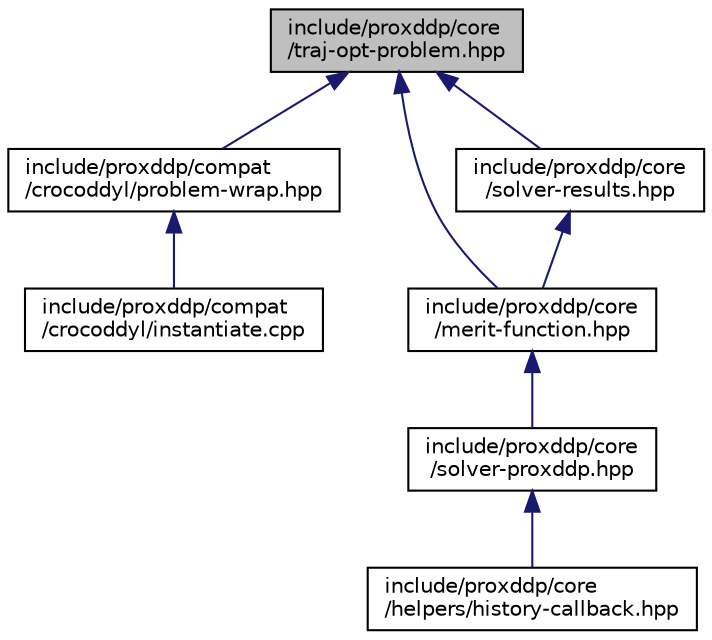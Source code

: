 digraph "include/proxddp/core/traj-opt-problem.hpp"
{
 // LATEX_PDF_SIZE
  bgcolor="transparent";
  edge [fontname="Helvetica",fontsize="10",labelfontname="Helvetica",labelfontsize="10"];
  node [fontname="Helvetica",fontsize="10",shape=record];
  Node1 [label="include/proxddp/core\l/traj-opt-problem.hpp",height=0.2,width=0.4,color="black", fillcolor="grey75", style="filled", fontcolor="black",tooltip=" "];
  Node1 -> Node2 [dir="back",color="midnightblue",fontsize="10",style="solid",fontname="Helvetica"];
  Node2 [label="include/proxddp/compat\l/crocoddyl/problem-wrap.hpp",height=0.2,width=0.4,color="black",URL="$problem-wrap_8hpp.html",tooltip=" "];
  Node2 -> Node3 [dir="back",color="midnightblue",fontsize="10",style="solid",fontname="Helvetica"];
  Node3 [label="include/proxddp/compat\l/crocoddyl/instantiate.cpp",height=0.2,width=0.4,color="black",URL="$instantiate_8cpp.html",tooltip=" "];
  Node1 -> Node4 [dir="back",color="midnightblue",fontsize="10",style="solid",fontname="Helvetica"];
  Node4 [label="include/proxddp/core\l/merit-function.hpp",height=0.2,width=0.4,color="black",URL="$merit-function_8hpp.html",tooltip=" "];
  Node4 -> Node5 [dir="back",color="midnightblue",fontsize="10",style="solid",fontname="Helvetica"];
  Node5 [label="include/proxddp/core\l/solver-proxddp.hpp",height=0.2,width=0.4,color="black",URL="$solver-proxddp_8hpp.html",tooltip="Definitions for the proximal trajectory optimization algorithm."];
  Node5 -> Node6 [dir="back",color="midnightblue",fontsize="10",style="solid",fontname="Helvetica"];
  Node6 [label="include/proxddp/core\l/helpers/history-callback.hpp",height=0.2,width=0.4,color="black",URL="$history-callback_8hpp.html",tooltip=" "];
  Node1 -> Node7 [dir="back",color="midnightblue",fontsize="10",style="solid",fontname="Helvetica"];
  Node7 [label="include/proxddp/core\l/solver-results.hpp",height=0.2,width=0.4,color="black",URL="$solver-results_8hpp.html",tooltip=" "];
  Node7 -> Node4 [dir="back",color="midnightblue",fontsize="10",style="solid",fontname="Helvetica"];
}
